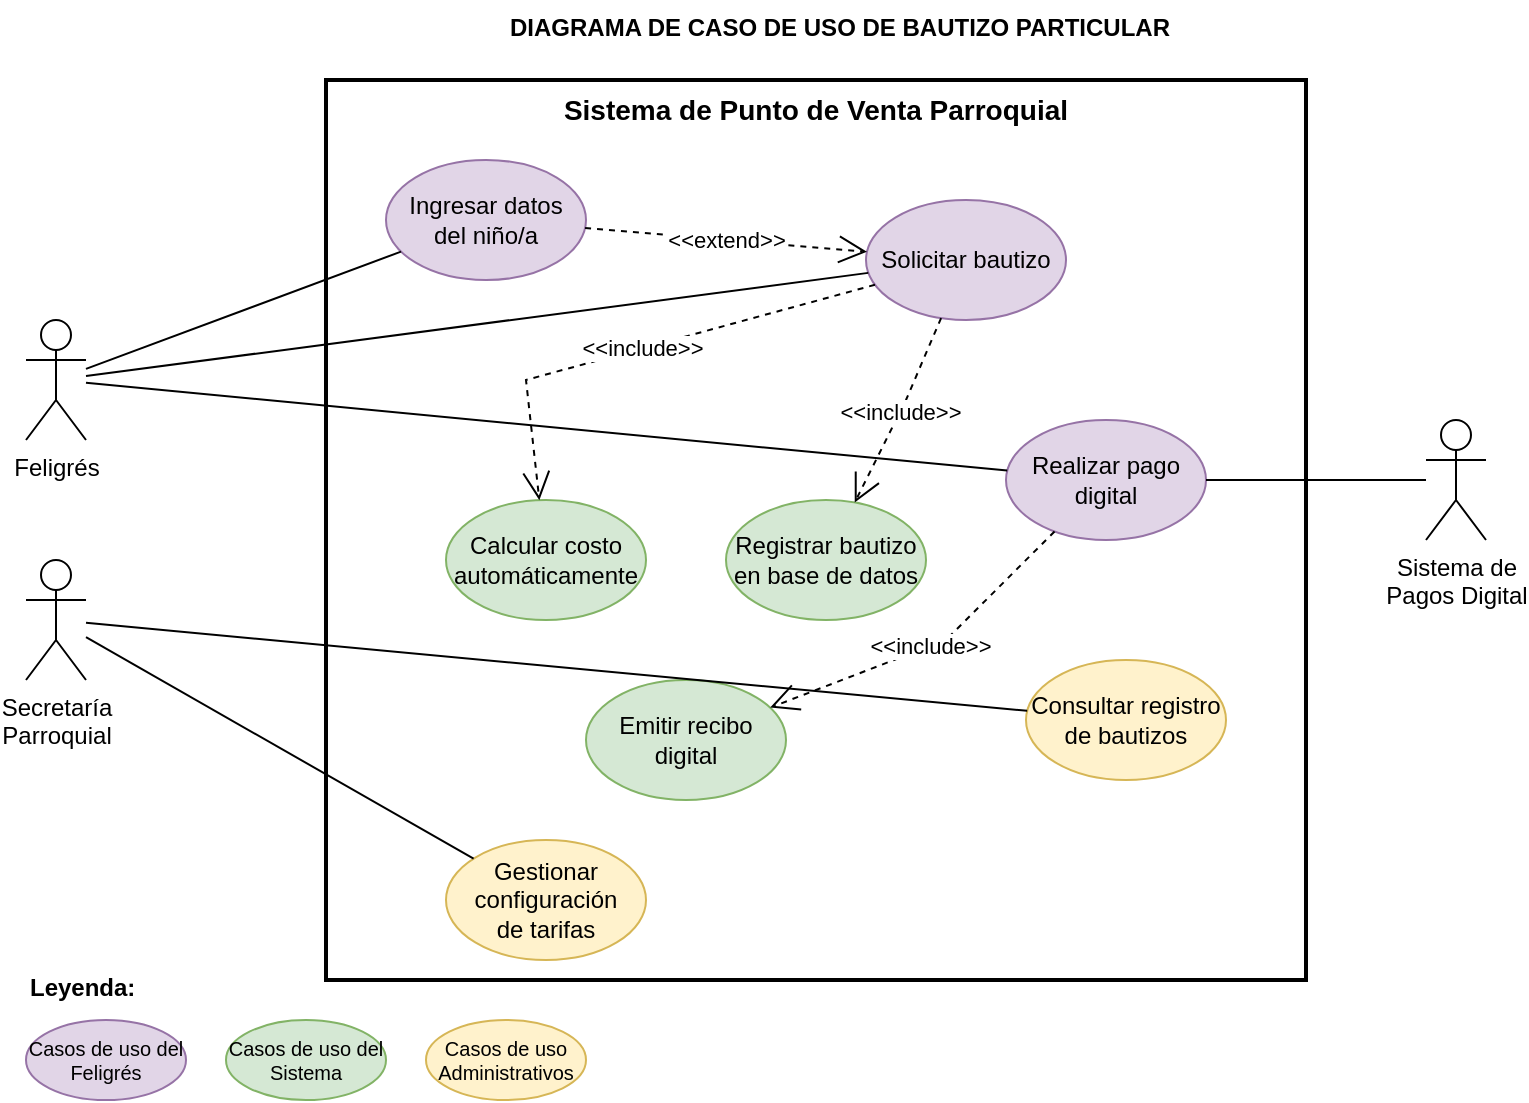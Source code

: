 <mxfile version="27.1.6">
  <diagram name="Page-1" id="c4acf3e9-155e-7222-9cf6-157b1a14988f">
    <mxGraphModel dx="1307" dy="556" grid="1" gridSize="10" guides="1" tooltips="1" connect="1" arrows="1" fold="1" page="1" pageScale="1" pageWidth="850" pageHeight="1100" background="none" math="0" shadow="0">
      <root>
        <mxCell id="0" />
        <mxCell id="1" parent="0" />
        <mxCell id="2" value="Sistema de Punto de Venta Parroquial" style="rounded=0;whiteSpace=wrap;html=1;verticalAlign=top;fontSize=14;fontStyle=1;fillColor=none;strokeColor=#000000;strokeWidth=2;" parent="1" vertex="1">
          <mxGeometry x="200" y="80" width="490" height="450" as="geometry" />
        </mxCell>
        <mxCell id="3" value="Feligrés" style="shape=umlActor;verticalLabelPosition=bottom;verticalAlign=top;html=1;outlineConnect=0;" parent="1" vertex="1">
          <mxGeometry x="50" y="200" width="30" height="60" as="geometry" />
        </mxCell>
        <mxCell id="4" value="Secretaría&#xa;Parroquial" style="shape=umlActor;verticalLabelPosition=bottom;verticalAlign=top;html=1;outlineConnect=0;" parent="1" vertex="1">
          <mxGeometry x="50" y="320" width="30" height="60" as="geometry" />
        </mxCell>
        <mxCell id="5" value="Sistema de&#xa;Pagos Digital" style="shape=umlActor;verticalLabelPosition=bottom;verticalAlign=top;html=1;outlineConnect=0;" parent="1" vertex="1">
          <mxGeometry x="750" y="250" width="30" height="60" as="geometry" />
        </mxCell>
        <mxCell id="6" value="Ingresar datos&#xa;del niño/a" style="ellipse;whiteSpace=wrap;html=1;fillColor=#e1d5e7;strokeColor=#9673a6;" parent="1" vertex="1">
          <mxGeometry x="230" y="120" width="100" height="60" as="geometry" />
        </mxCell>
        <mxCell id="7" value="Solicitar bautizo" style="ellipse;whiteSpace=wrap;html=1;fillColor=#e1d5e7;strokeColor=#9673a6;" parent="1" vertex="1">
          <mxGeometry x="470" y="140" width="100" height="60" as="geometry" />
        </mxCell>
        <mxCell id="8" value="Calcular costo&#xa;automáticamente" style="ellipse;whiteSpace=wrap;html=1;fillColor=#d5e8d4;strokeColor=#82b366;" parent="1" vertex="1">
          <mxGeometry x="260" y="290" width="100" height="60" as="geometry" />
        </mxCell>
        <mxCell id="9" value="Registrar bautizo&#xa;en base de datos" style="ellipse;whiteSpace=wrap;html=1;fillColor=#d5e8d4;strokeColor=#82b366;" parent="1" vertex="1">
          <mxGeometry x="400" y="290" width="100" height="60" as="geometry" />
        </mxCell>
        <mxCell id="10" value="Realizar pago&#xa;digital" style="ellipse;whiteSpace=wrap;html=1;fillColor=#e1d5e7;strokeColor=#9673a6;" parent="1" vertex="1">
          <mxGeometry x="540" y="250" width="100" height="60" as="geometry" />
        </mxCell>
        <mxCell id="11" value="Emitir recibo&#xa;digital" style="ellipse;whiteSpace=wrap;html=1;fillColor=#d5e8d4;strokeColor=#82b366;" parent="1" vertex="1">
          <mxGeometry x="330" y="380" width="100" height="60" as="geometry" />
        </mxCell>
        <mxCell id="12" value="Consultar registro&#xa;de bautizos" style="ellipse;whiteSpace=wrap;html=1;fillColor=#fff2cc;strokeColor=#d6b656;" parent="1" vertex="1">
          <mxGeometry x="550" y="370" width="100" height="60" as="geometry" />
        </mxCell>
        <mxCell id="13" value="Gestionar&#xa;configuración&#xa;de tarifas" style="ellipse;whiteSpace=wrap;html=1;fillColor=#fff2cc;strokeColor=#d6b656;" parent="1" vertex="1">
          <mxGeometry x="260" y="460" width="100" height="60" as="geometry" />
        </mxCell>
        <mxCell id="14" value="" style="endArrow=none;html=1;rounded=0;" parent="1" source="3" target="6" edge="1">
          <mxGeometry width="50" height="50" relative="1" as="geometry">
            <mxPoint x="300" y="300" as="sourcePoint" />
            <mxPoint x="350" y="250" as="targetPoint" />
          </mxGeometry>
        </mxCell>
        <mxCell id="15" value="" style="endArrow=none;html=1;rounded=0;" parent="1" source="3" target="7" edge="1">
          <mxGeometry width="50" height="50" relative="1" as="geometry">
            <mxPoint x="300" y="300" as="sourcePoint" />
            <mxPoint x="350" y="250" as="targetPoint" />
          </mxGeometry>
        </mxCell>
        <mxCell id="16" value="" style="endArrow=none;html=1;rounded=0;" parent="1" source="3" target="10" edge="1">
          <mxGeometry width="50" height="50" relative="1" as="geometry">
            <mxPoint x="300" y="300" as="sourcePoint" />
            <mxPoint x="350" y="250" as="targetPoint" />
          </mxGeometry>
        </mxCell>
        <mxCell id="17" value="" style="endArrow=none;html=1;rounded=0;" parent="1" source="4" target="12" edge="1">
          <mxGeometry width="50" height="50" relative="1" as="geometry">
            <mxPoint x="300" y="400" as="sourcePoint" />
            <mxPoint x="350" y="350" as="targetPoint" />
          </mxGeometry>
        </mxCell>
        <mxCell id="18" value="" style="endArrow=none;html=1;rounded=0;" parent="1" source="4" target="13" edge="1">
          <mxGeometry width="50" height="50" relative="1" as="geometry">
            <mxPoint x="300" y="400" as="sourcePoint" />
            <mxPoint x="350" y="350" as="targetPoint" />
          </mxGeometry>
        </mxCell>
        <mxCell id="19" value="" style="endArrow=none;html=1;rounded=0;" parent="1" source="5" target="10" edge="1">
          <mxGeometry width="50" height="50" relative="1" as="geometry">
            <mxPoint x="600" y="300" as="sourcePoint" />
            <mxPoint x="650" y="250" as="targetPoint" />
          </mxGeometry>
        </mxCell>
        <mxCell id="20" value="&amp;lt;&amp;lt;include&amp;gt;&amp;gt;" style="endArrow=open;endSize=12;dashed=1;html=1;rounded=0;" parent="1" source="7" target="8" edge="1">
          <mxGeometry width="160" relative="1" as="geometry">
            <mxPoint x="300" y="300" as="sourcePoint" />
            <mxPoint x="460" y="300" as="targetPoint" />
            <Array as="points">
              <mxPoint x="300" y="230" />
            </Array>
          </mxGeometry>
        </mxCell>
        <mxCell id="21" value="&amp;lt;&amp;lt;include&amp;gt;&amp;gt;" style="endArrow=open;endSize=12;dashed=1;html=1;rounded=0;" parent="1" source="7" target="9" edge="1">
          <mxGeometry width="160" relative="1" as="geometry">
            <mxPoint x="300" y="300" as="sourcePoint" />
            <mxPoint x="460" y="300" as="targetPoint" />
            <Array as="points">
              <mxPoint x="490" y="240" />
            </Array>
          </mxGeometry>
        </mxCell>
        <mxCell id="22" value="&amp;lt;&amp;lt;include&amp;gt;&amp;gt;" style="endArrow=open;endSize=12;dashed=1;html=1;rounded=0;" parent="1" source="10" target="11" edge="1">
          <mxGeometry width="160" relative="1" as="geometry">
            <mxPoint x="400" y="350" as="sourcePoint" />
            <mxPoint x="560" y="350" as="targetPoint" />
            <Array as="points">
              <mxPoint x="510" y="360" />
            </Array>
          </mxGeometry>
        </mxCell>
        <mxCell id="23" value="&amp;lt;&amp;lt;extend&amp;gt;&amp;gt;" style="endArrow=open;endSize=12;dashed=1;html=1;rounded=0;" parent="1" source="6" target="7" edge="1">
          <mxGeometry width="160" relative="1" as="geometry">
            <mxPoint x="300" y="200" as="sourcePoint" />
            <mxPoint x="460" y="200" as="targetPoint" />
          </mxGeometry>
        </mxCell>
        <mxCell id="24" value="Leyenda:" style="text;html=1;strokeColor=none;fillColor=none;align=left;verticalAlign=top;whiteSpace=wrap;rounded=0;fontSize=12;fontStyle=1;" parent="1" vertex="1">
          <mxGeometry x="50" y="520" width="60" height="20" as="geometry" />
        </mxCell>
        <mxCell id="25" value="Casos de uso del Feligrés" style="ellipse;whiteSpace=wrap;html=1;fillColor=#e1d5e7;strokeColor=#9673a6;fontSize=10;" parent="1" vertex="1">
          <mxGeometry x="50" y="550" width="80" height="40" as="geometry" />
        </mxCell>
        <mxCell id="26" value="Casos de uso del Sistema" style="ellipse;whiteSpace=wrap;html=1;fillColor=#d5e8d4;strokeColor=#82b366;fontSize=10;" parent="1" vertex="1">
          <mxGeometry x="150" y="550" width="80" height="40" as="geometry" />
        </mxCell>
        <mxCell id="27" value="Casos de uso Administrativos" style="ellipse;whiteSpace=wrap;html=1;fillColor=#fff2cc;strokeColor=#d6b656;fontSize=10;" parent="1" vertex="1">
          <mxGeometry x="250" y="550" width="80" height="40" as="geometry" />
        </mxCell>
        <mxCell id="1rxqBKEpp_m0s8_85rt0-27" value="DIAGRAMA DE CASO DE USO DE BAUTIZO PARTICULAR" style="text;whiteSpace=wrap;html=1;fontStyle=1" vertex="1" parent="1">
          <mxGeometry x="290" y="40" width="340" height="40" as="geometry" />
        </mxCell>
      </root>
    </mxGraphModel>
  </diagram>
</mxfile>
